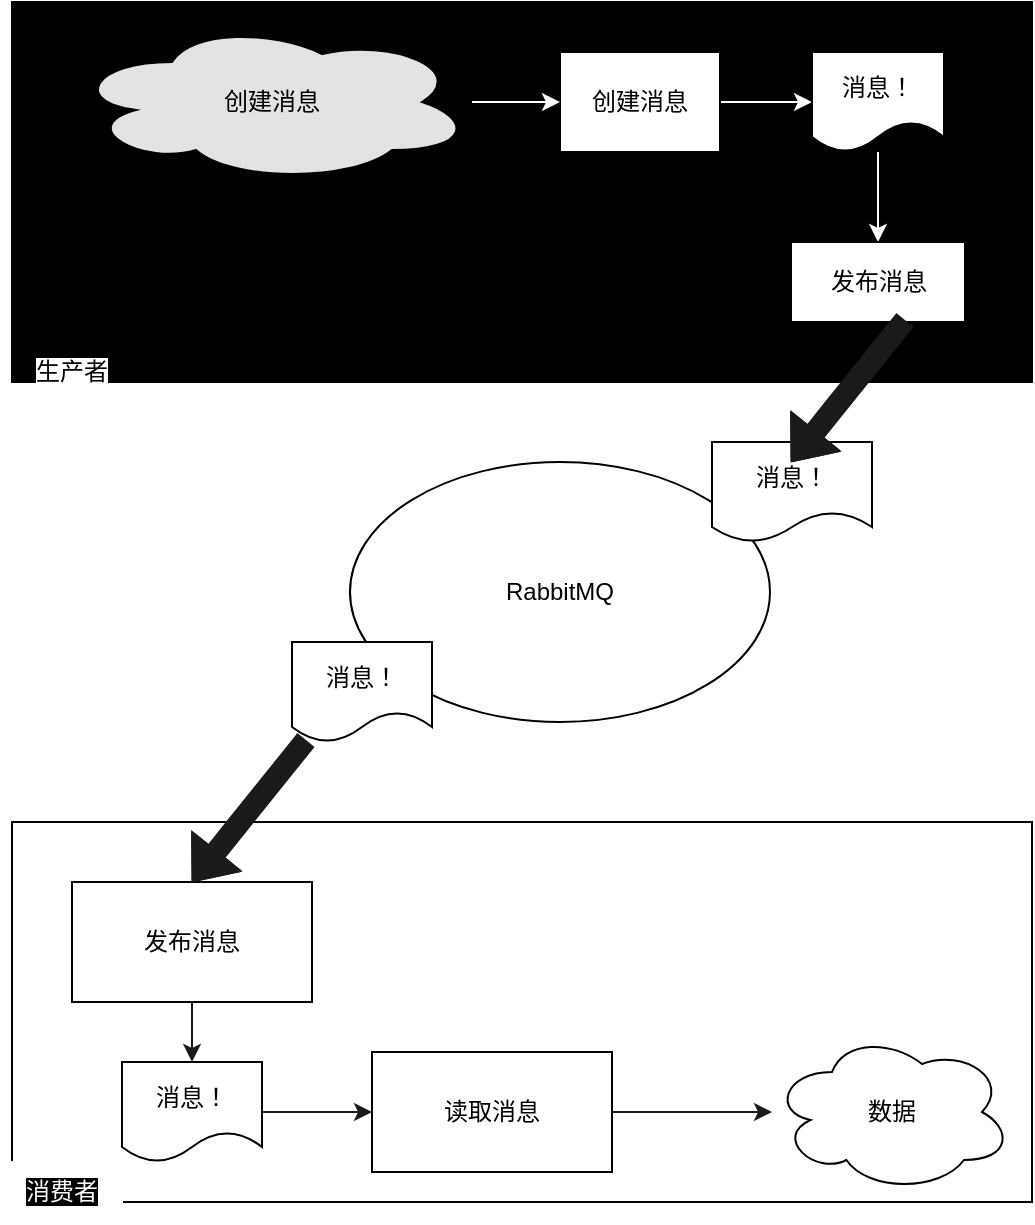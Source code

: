 <mxfile version="15.7.3" type="device" pages="2"><diagram id="aUqEsB4pY7L5KUaZBNq3" name="从生产者到消费者的消息流"><mxGraphModel dx="1102" dy="865" grid="1" gridSize="10" guides="1" tooltips="1" connect="1" arrows="1" fold="1" page="1" pageScale="1" pageWidth="827" pageHeight="1169" math="0" shadow="0"><root><mxCell id="0"/><mxCell id="1" parent="0"/><mxCell id="kDTPZ_DoyhUASONjEtRV-1" value="" style="rounded=0;whiteSpace=wrap;html=1;fillColor=#000000;" vertex="1" parent="1"><mxGeometry x="140" y="160" width="510" height="190" as="geometry"/></mxCell><mxCell id="kDTPZ_DoyhUASONjEtRV-2" value="" style="rounded=0;whiteSpace=wrap;html=1;" vertex="1" parent="1"><mxGeometry x="140" y="570" width="510" height="190" as="geometry"/></mxCell><mxCell id="kDTPZ_DoyhUASONjEtRV-3" value="" style="ellipse;whiteSpace=wrap;html=1;" vertex="1" parent="1"><mxGeometry x="309" y="390" width="210" height="130" as="geometry"/></mxCell><mxCell id="kDTPZ_DoyhUASONjEtRV-4" value="创建消息" style="ellipse;shape=cloud;whiteSpace=wrap;html=1;fillColor=#E3E3E3;" vertex="1" parent="1"><mxGeometry x="170" y="170" width="200" height="80" as="geometry"/></mxCell><mxCell id="kDTPZ_DoyhUASONjEtRV-6" value="RabbitMQ&lt;br&gt;" style="text;html=1;strokeColor=none;fillColor=none;align=center;verticalAlign=middle;whiteSpace=wrap;rounded=0;" vertex="1" parent="1"><mxGeometry x="384" y="440" width="60" height="30" as="geometry"/></mxCell><mxCell id="kDTPZ_DoyhUASONjEtRV-7" value="&lt;span style=&quot;background-color: rgb(255 , 255 , 255)&quot;&gt;生产者&lt;/span&gt;" style="text;html=1;strokeColor=none;fillColor=none;align=center;verticalAlign=middle;whiteSpace=wrap;rounded=0;" vertex="1" parent="1"><mxGeometry x="140" y="330" width="60" height="30" as="geometry"/></mxCell><mxCell id="kDTPZ_DoyhUASONjEtRV-18" value="" style="edgeStyle=orthogonalEdgeStyle;rounded=0;orthogonalLoop=1;jettySize=auto;html=1;strokeColor=#FFFFFF;" edge="1" parent="1" source="kDTPZ_DoyhUASONjEtRV-8" target="kDTPZ_DoyhUASONjEtRV-14"><mxGeometry relative="1" as="geometry"/></mxCell><mxCell id="kDTPZ_DoyhUASONjEtRV-8" value="创建消息" style="whiteSpace=wrap;html=1;fillColor=#FFFFFF;" vertex="1" parent="1"><mxGeometry x="414" y="185" width="80" height="50" as="geometry"/></mxCell><mxCell id="kDTPZ_DoyhUASONjEtRV-9" value="" style="edgeStyle=orthogonalEdgeStyle;rounded=0;orthogonalLoop=1;jettySize=auto;html=1;strokeColor=#FFFFFF;" edge="1" parent="1" source="kDTPZ_DoyhUASONjEtRV-4" target="kDTPZ_DoyhUASONjEtRV-8"><mxGeometry relative="1" as="geometry"/></mxCell><mxCell id="kDTPZ_DoyhUASONjEtRV-17" value="" style="edgeStyle=orthogonalEdgeStyle;rounded=0;orthogonalLoop=1;jettySize=auto;html=1;strokeColor=#FFFFFF;" edge="1" parent="1" source="kDTPZ_DoyhUASONjEtRV-14" target="kDTPZ_DoyhUASONjEtRV-16"><mxGeometry relative="1" as="geometry"/></mxCell><mxCell id="kDTPZ_DoyhUASONjEtRV-14" value="消息！" style="shape=document;whiteSpace=wrap;html=1;boundedLbl=1;fillColor=#FFFFFF;" vertex="1" parent="1"><mxGeometry x="540" y="185" width="66" height="50" as="geometry"/></mxCell><mxCell id="kDTPZ_DoyhUASONjEtRV-16" value="发布消息" style="whiteSpace=wrap;html=1;fillColor=#FFFFFF;" vertex="1" parent="1"><mxGeometry x="529.5" y="280" width="87" height="40" as="geometry"/></mxCell><mxCell id="kDTPZ_DoyhUASONjEtRV-19" value="消息！" style="shape=document;whiteSpace=wrap;html=1;boundedLbl=1;fillColor=#FFFFFF;" vertex="1" parent="1"><mxGeometry x="490" y="380" width="80" height="50" as="geometry"/></mxCell><mxCell id="kDTPZ_DoyhUASONjEtRV-21" value="消息！" style="shape=document;whiteSpace=wrap;html=1;boundedLbl=1;fillColor=#FFFFFF;" vertex="1" parent="1"><mxGeometry x="280" y="480" width="70" height="50" as="geometry"/></mxCell><mxCell id="kDTPZ_DoyhUASONjEtRV-27" value="" style="edgeStyle=orthogonalEdgeStyle;rounded=0;orthogonalLoop=1;jettySize=auto;html=1;strokeColor=#1A1A1A;fillColor=#1A1A1A;" edge="1" parent="1" source="kDTPZ_DoyhUASONjEtRV-23" target="kDTPZ_DoyhUASONjEtRV-26"><mxGeometry relative="1" as="geometry"/></mxCell><mxCell id="kDTPZ_DoyhUASONjEtRV-23" value="发布消息" style="rounded=0;whiteSpace=wrap;html=1;fillColor=#FFFFFF;" vertex="1" parent="1"><mxGeometry x="170" y="600" width="120" height="60" as="geometry"/></mxCell><mxCell id="kDTPZ_DoyhUASONjEtRV-24" value="" style="shape=flexArrow;endArrow=classic;html=1;rounded=0;strokeColor=#1A1A1A;entryX=0.5;entryY=0;entryDx=0;entryDy=0;exitX=0.1;exitY=0.98;exitDx=0;exitDy=0;exitPerimeter=0;fillColor=#1A1A1A;" edge="1" parent="1" source="kDTPZ_DoyhUASONjEtRV-21" target="kDTPZ_DoyhUASONjEtRV-23"><mxGeometry width="50" height="50" relative="1" as="geometry"><mxPoint x="290" y="535" as="sourcePoint"/><mxPoint x="240" y="585" as="targetPoint"/><Array as="points"><mxPoint x="250" y="575"/></Array></mxGeometry></mxCell><mxCell id="kDTPZ_DoyhUASONjEtRV-25" value="" style="shape=flexArrow;endArrow=classic;html=1;rounded=0;strokeColor=#1A1A1A;entryX=0.5;entryY=0;entryDx=0;entryDy=0;exitX=0.1;exitY=0.98;exitDx=0;exitDy=0;exitPerimeter=0;fillColor=#1A1A1A;" edge="1" parent="1"><mxGeometry width="50" height="50" relative="1" as="geometry"><mxPoint x="586.5" y="319" as="sourcePoint"/><mxPoint x="529.5" y="390" as="targetPoint"/><Array as="points"><mxPoint x="549.5" y="365"/></Array></mxGeometry></mxCell><mxCell id="kDTPZ_DoyhUASONjEtRV-29" value="" style="edgeStyle=orthogonalEdgeStyle;rounded=0;orthogonalLoop=1;jettySize=auto;html=1;strokeColor=#1A1A1A;fillColor=#1A1A1A;" edge="1" parent="1" source="kDTPZ_DoyhUASONjEtRV-26" target="kDTPZ_DoyhUASONjEtRV-28"><mxGeometry relative="1" as="geometry"/></mxCell><mxCell id="kDTPZ_DoyhUASONjEtRV-26" value="消息！" style="shape=document;whiteSpace=wrap;html=1;boundedLbl=1;rounded=0;fillColor=#FFFFFF;" vertex="1" parent="1"><mxGeometry x="195" y="690" width="70" height="50" as="geometry"/></mxCell><mxCell id="kDTPZ_DoyhUASONjEtRV-31" value="" style="edgeStyle=orthogonalEdgeStyle;rounded=0;orthogonalLoop=1;jettySize=auto;html=1;strokeColor=#1A1A1A;fillColor=#1A1A1A;" edge="1" parent="1" source="kDTPZ_DoyhUASONjEtRV-28" target="kDTPZ_DoyhUASONjEtRV-30"><mxGeometry relative="1" as="geometry"/></mxCell><mxCell id="kDTPZ_DoyhUASONjEtRV-28" value="读取消息" style="whiteSpace=wrap;html=1;rounded=0;fillColor=#FFFFFF;" vertex="1" parent="1"><mxGeometry x="320" y="685" width="120" height="60" as="geometry"/></mxCell><mxCell id="kDTPZ_DoyhUASONjEtRV-30" value="数据" style="ellipse;shape=cloud;whiteSpace=wrap;html=1;rounded=0;fillColor=#FFFFFF;" vertex="1" parent="1"><mxGeometry x="520" y="675" width="120" height="80" as="geometry"/></mxCell><mxCell id="kDTPZ_DoyhUASONjEtRV-32" value="&lt;span style=&quot;background-color: rgb(0 , 0 , 0)&quot;&gt;&lt;font color=&quot;#ffffff&quot;&gt;消费者&lt;/font&gt;&lt;/span&gt;" style="text;html=1;strokeColor=#FFFFFF;fillColor=#FFFFFF;align=center;verticalAlign=middle;whiteSpace=wrap;rounded=0;labelBackgroundColor=#FFFFFF;" vertex="1" parent="1"><mxGeometry x="135" y="740" width="60" height="30" as="geometry"/></mxCell></root></mxGraphModel></diagram><diagram id="7gz9cxhXz2GalPfPZ7-m" name="理解AMOP信道和连接"><mxGraphModel dx="1102" dy="865" grid="1" gridSize="10" guides="1" tooltips="1" connect="1" arrows="1" fold="1" page="1" pageScale="1" pageWidth="827" pageHeight="1169" math="0" shadow="0"><root><mxCell id="sq2EHcF-qfnp81MSceZS-0"/><mxCell id="sq2EHcF-qfnp81MSceZS-1" parent="sq2EHcF-qfnp81MSceZS-0"/><mxCell id="sq2EHcF-qfnp81MSceZS-13" value="" style="shape=cylinder3;whiteSpace=wrap;html=1;boundedLbl=1;backgroundOutline=1;size=15;labelBackgroundColor=#000000;fontColor=#FFFFFF;strokeColor=#FFFFFF;fillColor=#FF33FF;direction=south;" vertex="1" parent="sq2EHcF-qfnp81MSceZS-1"><mxGeometry x="220" y="330" width="360" height="150" as="geometry"/></mxCell><mxCell id="sq2EHcF-qfnp81MSceZS-14" value="信道" style="shape=cylinder3;whiteSpace=wrap;html=1;boundedLbl=1;backgroundOutline=1;size=15;labelBackgroundColor=#000000;fontColor=#FFFFFF;strokeColor=#FFFFFF;fillColor=#33FF33;direction=south;" vertex="1" parent="sq2EHcF-qfnp81MSceZS-1"><mxGeometry x="240" y="350" width="260" height="30" as="geometry"/></mxCell><mxCell id="sq2EHcF-qfnp81MSceZS-15" value="信道" style="shape=cylinder3;whiteSpace=wrap;html=1;boundedLbl=1;backgroundOutline=1;size=15;labelBackgroundColor=#000000;fontColor=#FFFFFF;strokeColor=#FFFFFF;fillColor=#33FF33;direction=south;" vertex="1" parent="sq2EHcF-qfnp81MSceZS-1"><mxGeometry x="320" y="390" width="220" height="30" as="geometry"/></mxCell><mxCell id="sq2EHcF-qfnp81MSceZS-16" value="信道" style="shape=cylinder3;whiteSpace=wrap;html=1;boundedLbl=1;backgroundOutline=1;size=15;labelBackgroundColor=#000000;fontColor=#FFFFFF;strokeColor=#FFFFFF;fillColor=#33FF33;direction=south;" vertex="1" parent="sq2EHcF-qfnp81MSceZS-1"><mxGeometry x="304" y="430" width="220" height="30" as="geometry"/></mxCell><mxCell id="sq2EHcF-qfnp81MSceZS-17" value="AMOP连接" style="text;html=1;strokeColor=none;fillColor=none;align=center;verticalAlign=middle;whiteSpace=wrap;rounded=0;labelBackgroundColor=#000000;fontColor=#FFFFFF;" vertex="1" parent="sq2EHcF-qfnp81MSceZS-1"><mxGeometry x="224" y="460" width="80" height="30" as="geometry"/></mxCell></root></mxGraphModel></diagram></mxfile>